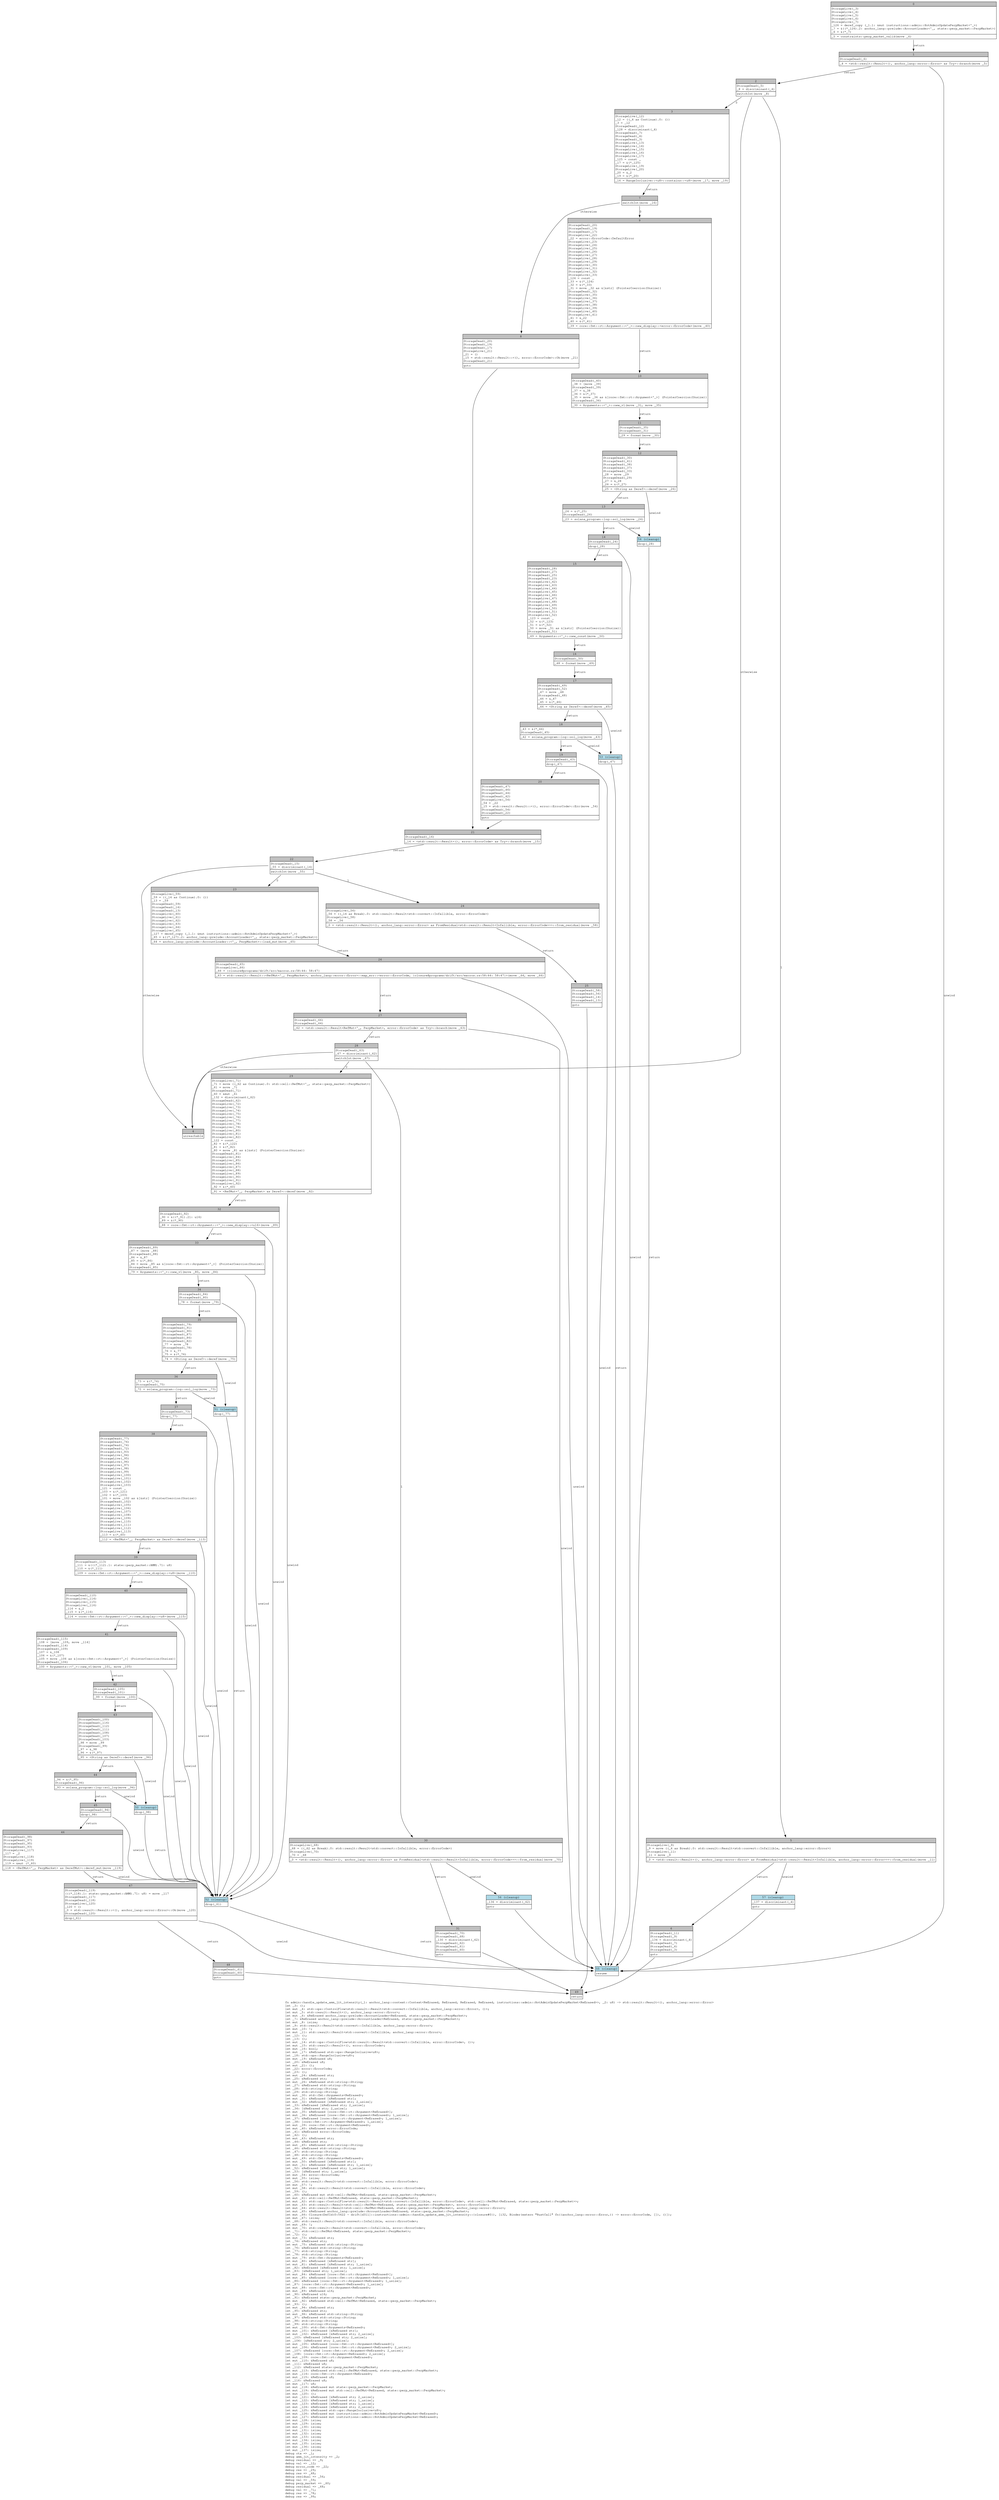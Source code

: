 digraph Mir_0_5621 {
    graph [fontname="Courier, monospace"];
    node [fontname="Courier, monospace"];
    edge [fontname="Courier, monospace"];
    label=<fn admin::handle_update_amm_jit_intensity(_1: anchor_lang::context::Context&lt;ReErased, ReErased, ReErased, ReErased, instructions::admin::HotAdminUpdatePerpMarket&lt;ReErased&gt;&gt;, _2: u8) -&gt; std::result::Result&lt;(), anchor_lang::error::Error&gt;<br align="left"/>let _3: ();<br align="left"/>let mut _4: std::ops::ControlFlow&lt;std::result::Result&lt;std::convert::Infallible, anchor_lang::error::Error&gt;, ()&gt;;<br align="left"/>let mut _5: std::result::Result&lt;(), anchor_lang::error::Error&gt;;<br align="left"/>let mut _6: &amp;ReErased anchor_lang::prelude::AccountLoader&lt;ReErased, state::perp_market::PerpMarket&gt;;<br align="left"/>let _7: &amp;ReErased anchor_lang::prelude::AccountLoader&lt;ReErased, state::perp_market::PerpMarket&gt;;<br align="left"/>let mut _8: isize;<br align="left"/>let _9: std::result::Result&lt;std::convert::Infallible, anchor_lang::error::Error&gt;;<br align="left"/>let mut _10: !;<br align="left"/>let mut _11: std::result::Result&lt;std::convert::Infallible, anchor_lang::error::Error&gt;;<br align="left"/>let _12: ();<br align="left"/>let _13: ();<br align="left"/>let mut _14: std::ops::ControlFlow&lt;std::result::Result&lt;std::convert::Infallible, error::ErrorCode&gt;, ()&gt;;<br align="left"/>let mut _15: std::result::Result&lt;(), error::ErrorCode&gt;;<br align="left"/>let mut _16: bool;<br align="left"/>let mut _17: &amp;ReErased std::ops::RangeInclusive&lt;u8&gt;;<br align="left"/>let _18: std::ops::RangeInclusive&lt;u8&gt;;<br align="left"/>let mut _19: &amp;ReErased u8;<br align="left"/>let _20: &amp;ReErased u8;<br align="left"/>let mut _21: ();<br align="left"/>let _22: error::ErrorCode;<br align="left"/>let _23: ();<br align="left"/>let mut _24: &amp;ReErased str;<br align="left"/>let _25: &amp;ReErased str;<br align="left"/>let mut _26: &amp;ReErased std::string::String;<br align="left"/>let _27: &amp;ReErased std::string::String;<br align="left"/>let _28: std::string::String;<br align="left"/>let _29: std::string::String;<br align="left"/>let mut _30: std::fmt::Arguments&lt;ReErased&gt;;<br align="left"/>let mut _31: &amp;ReErased [&amp;ReErased str];<br align="left"/>let mut _32: &amp;ReErased [&amp;ReErased str; 2_usize];<br align="left"/>let _33: &amp;ReErased [&amp;ReErased str; 2_usize];<br align="left"/>let _34: [&amp;ReErased str; 2_usize];<br align="left"/>let mut _35: &amp;ReErased [core::fmt::rt::Argument&lt;ReErased&gt;];<br align="left"/>let mut _36: &amp;ReErased [core::fmt::rt::Argument&lt;ReErased&gt;; 1_usize];<br align="left"/>let _37: &amp;ReErased [core::fmt::rt::Argument&lt;ReErased&gt;; 1_usize];<br align="left"/>let _38: [core::fmt::rt::Argument&lt;ReErased&gt;; 1_usize];<br align="left"/>let mut _39: core::fmt::rt::Argument&lt;ReErased&gt;;<br align="left"/>let mut _40: &amp;ReErased error::ErrorCode;<br align="left"/>let _41: &amp;ReErased error::ErrorCode;<br align="left"/>let _42: ();<br align="left"/>let mut _43: &amp;ReErased str;<br align="left"/>let _44: &amp;ReErased str;<br align="left"/>let mut _45: &amp;ReErased std::string::String;<br align="left"/>let _46: &amp;ReErased std::string::String;<br align="left"/>let _47: std::string::String;<br align="left"/>let _48: std::string::String;<br align="left"/>let mut _49: std::fmt::Arguments&lt;ReErased&gt;;<br align="left"/>let mut _50: &amp;ReErased [&amp;ReErased str];<br align="left"/>let mut _51: &amp;ReErased [&amp;ReErased str; 1_usize];<br align="left"/>let _52: &amp;ReErased [&amp;ReErased str; 1_usize];<br align="left"/>let _53: [&amp;ReErased str; 1_usize];<br align="left"/>let mut _54: error::ErrorCode;<br align="left"/>let mut _55: isize;<br align="left"/>let _56: std::result::Result&lt;std::convert::Infallible, error::ErrorCode&gt;;<br align="left"/>let mut _57: !;<br align="left"/>let mut _58: std::result::Result&lt;std::convert::Infallible, error::ErrorCode&gt;;<br align="left"/>let _59: ();<br align="left"/>let _60: &amp;ReErased mut std::cell::RefMut&lt;ReErased, state::perp_market::PerpMarket&gt;;<br align="left"/>let mut _61: std::cell::RefMut&lt;ReErased, state::perp_market::PerpMarket&gt;;<br align="left"/>let mut _62: std::ops::ControlFlow&lt;std::result::Result&lt;std::convert::Infallible, error::ErrorCode&gt;, std::cell::RefMut&lt;ReErased, state::perp_market::PerpMarket&gt;&gt;;<br align="left"/>let mut _63: std::result::Result&lt;std::cell::RefMut&lt;ReErased, state::perp_market::PerpMarket&gt;, error::ErrorCode&gt;;<br align="left"/>let mut _64: std::result::Result&lt;std::cell::RefMut&lt;ReErased, state::perp_market::PerpMarket&gt;, anchor_lang::error::Error&gt;;<br align="left"/>let mut _65: &amp;ReErased anchor_lang::prelude::AccountLoader&lt;ReErased, state::perp_market::PerpMarket&gt;;<br align="left"/>let mut _66: Closure(DefId(0:5622 ~ drift[d311]::instructions::admin::handle_update_amm_jit_intensity::{closure#0}), [i32, Binder(extern &quot;RustCall&quot; fn((anchor_lang::error::Error,)) -&gt; error::ErrorCode, []), ()]);<br align="left"/>let mut _67: isize;<br align="left"/>let _68: std::result::Result&lt;std::convert::Infallible, error::ErrorCode&gt;;<br align="left"/>let mut _69: !;<br align="left"/>let mut _70: std::result::Result&lt;std::convert::Infallible, error::ErrorCode&gt;;<br align="left"/>let _71: std::cell::RefMut&lt;ReErased, state::perp_market::PerpMarket&gt;;<br align="left"/>let _72: ();<br align="left"/>let mut _73: &amp;ReErased str;<br align="left"/>let _74: &amp;ReErased str;<br align="left"/>let mut _75: &amp;ReErased std::string::String;<br align="left"/>let _76: &amp;ReErased std::string::String;<br align="left"/>let _77: std::string::String;<br align="left"/>let _78: std::string::String;<br align="left"/>let mut _79: std::fmt::Arguments&lt;ReErased&gt;;<br align="left"/>let mut _80: &amp;ReErased [&amp;ReErased str];<br align="left"/>let mut _81: &amp;ReErased [&amp;ReErased str; 1_usize];<br align="left"/>let _82: &amp;ReErased [&amp;ReErased str; 1_usize];<br align="left"/>let _83: [&amp;ReErased str; 1_usize];<br align="left"/>let mut _84: &amp;ReErased [core::fmt::rt::Argument&lt;ReErased&gt;];<br align="left"/>let mut _85: &amp;ReErased [core::fmt::rt::Argument&lt;ReErased&gt;; 1_usize];<br align="left"/>let _86: &amp;ReErased [core::fmt::rt::Argument&lt;ReErased&gt;; 1_usize];<br align="left"/>let _87: [core::fmt::rt::Argument&lt;ReErased&gt;; 1_usize];<br align="left"/>let mut _88: core::fmt::rt::Argument&lt;ReErased&gt;;<br align="left"/>let mut _89: &amp;ReErased u16;<br align="left"/>let _90: &amp;ReErased u16;<br align="left"/>let _91: &amp;ReErased state::perp_market::PerpMarket;<br align="left"/>let mut _92: &amp;ReErased std::cell::RefMut&lt;ReErased, state::perp_market::PerpMarket&gt;;<br align="left"/>let _93: ();<br align="left"/>let mut _94: &amp;ReErased str;<br align="left"/>let _95: &amp;ReErased str;<br align="left"/>let mut _96: &amp;ReErased std::string::String;<br align="left"/>let _97: &amp;ReErased std::string::String;<br align="left"/>let _98: std::string::String;<br align="left"/>let _99: std::string::String;<br align="left"/>let mut _100: std::fmt::Arguments&lt;ReErased&gt;;<br align="left"/>let mut _101: &amp;ReErased [&amp;ReErased str];<br align="left"/>let mut _102: &amp;ReErased [&amp;ReErased str; 2_usize];<br align="left"/>let _103: &amp;ReErased [&amp;ReErased str; 2_usize];<br align="left"/>let _104: [&amp;ReErased str; 2_usize];<br align="left"/>let mut _105: &amp;ReErased [core::fmt::rt::Argument&lt;ReErased&gt;];<br align="left"/>let mut _106: &amp;ReErased [core::fmt::rt::Argument&lt;ReErased&gt;; 2_usize];<br align="left"/>let _107: &amp;ReErased [core::fmt::rt::Argument&lt;ReErased&gt;; 2_usize];<br align="left"/>let _108: [core::fmt::rt::Argument&lt;ReErased&gt;; 2_usize];<br align="left"/>let mut _109: core::fmt::rt::Argument&lt;ReErased&gt;;<br align="left"/>let mut _110: &amp;ReErased u8;<br align="left"/>let _111: &amp;ReErased u8;<br align="left"/>let _112: &amp;ReErased state::perp_market::PerpMarket;<br align="left"/>let mut _113: &amp;ReErased std::cell::RefMut&lt;ReErased, state::perp_market::PerpMarket&gt;;<br align="left"/>let mut _114: core::fmt::rt::Argument&lt;ReErased&gt;;<br align="left"/>let mut _115: &amp;ReErased u8;<br align="left"/>let _116: &amp;ReErased u8;<br align="left"/>let mut _117: u8;<br align="left"/>let mut _118: &amp;ReErased mut state::perp_market::PerpMarket;<br align="left"/>let mut _119: &amp;ReErased mut std::cell::RefMut&lt;ReErased, state::perp_market::PerpMarket&gt;;<br align="left"/>let mut _120: ();<br align="left"/>let mut _121: &amp;ReErased [&amp;ReErased str; 2_usize];<br align="left"/>let mut _122: &amp;ReErased [&amp;ReErased str; 1_usize];<br align="left"/>let mut _123: &amp;ReErased [&amp;ReErased str; 1_usize];<br align="left"/>let mut _124: &amp;ReErased [&amp;ReErased str; 2_usize];<br align="left"/>let mut _125: &amp;ReErased std::ops::RangeInclusive&lt;u8&gt;;<br align="left"/>let mut _126: &amp;ReErased mut instructions::admin::HotAdminUpdatePerpMarket&lt;ReErased&gt;;<br align="left"/>let mut _127: &amp;ReErased mut instructions::admin::HotAdminUpdatePerpMarket&lt;ReErased&gt;;<br align="left"/>let mut _128: isize;<br align="left"/>let mut _129: isize;<br align="left"/>let mut _130: isize;<br align="left"/>let mut _131: isize;<br align="left"/>let mut _132: isize;<br align="left"/>let mut _133: isize;<br align="left"/>let mut _134: isize;<br align="left"/>let mut _135: isize;<br align="left"/>let mut _136: isize;<br align="left"/>let mut _137: isize;<br align="left"/>debug ctx =&gt; _1;<br align="left"/>debug amm_jit_intensity =&gt; _2;<br align="left"/>debug residual =&gt; _9;<br align="left"/>debug val =&gt; _12;<br align="left"/>debug error_code =&gt; _22;<br align="left"/>debug res =&gt; _29;<br align="left"/>debug res =&gt; _48;<br align="left"/>debug residual =&gt; _56;<br align="left"/>debug val =&gt; _59;<br align="left"/>debug perp_market =&gt; _60;<br align="left"/>debug residual =&gt; _68;<br align="left"/>debug val =&gt; _71;<br align="left"/>debug res =&gt; _78;<br align="left"/>debug res =&gt; _99;<br align="left"/>>;
    bb0__0_5621 [shape="none", label=<<table border="0" cellborder="1" cellspacing="0"><tr><td bgcolor="gray" align="center" colspan="1">0</td></tr><tr><td align="left" balign="left">StorageLive(_3)<br/>StorageLive(_4)<br/>StorageLive(_5)<br/>StorageLive(_6)<br/>StorageLive(_7)<br/>_126 = deref_copy (_1.1: &amp;mut instructions::admin::HotAdminUpdatePerpMarket&lt;'_&gt;)<br/>_7 = &amp;((*_126).2: anchor_lang::prelude::AccountLoader&lt;'_, state::perp_market::PerpMarket&gt;)<br/>_6 = &amp;(*_7)<br/></td></tr><tr><td align="left">_5 = constraints::perp_market_valid(move _6)</td></tr></table>>];
    bb1__0_5621 [shape="none", label=<<table border="0" cellborder="1" cellspacing="0"><tr><td bgcolor="gray" align="center" colspan="1">1</td></tr><tr><td align="left" balign="left">StorageDead(_6)<br/></td></tr><tr><td align="left">_4 = &lt;std::result::Result&lt;(), anchor_lang::error::Error&gt; as Try&gt;::branch(move _5)</td></tr></table>>];
    bb2__0_5621 [shape="none", label=<<table border="0" cellborder="1" cellspacing="0"><tr><td bgcolor="gray" align="center" colspan="1">2</td></tr><tr><td align="left" balign="left">StorageDead(_5)<br/>_8 = discriminant(_4)<br/></td></tr><tr><td align="left">switchInt(move _8)</td></tr></table>>];
    bb3__0_5621 [shape="none", label=<<table border="0" cellborder="1" cellspacing="0"><tr><td bgcolor="gray" align="center" colspan="1">3</td></tr><tr><td align="left" balign="left">StorageLive(_12)<br/>_12 = ((_4 as Continue).0: ())<br/>_3 = _12<br/>StorageDead(_12)<br/>_128 = discriminant(_4)<br/>StorageDead(_7)<br/>StorageDead(_4)<br/>StorageDead(_3)<br/>StorageLive(_13)<br/>StorageLive(_14)<br/>StorageLive(_15)<br/>StorageLive(_16)<br/>StorageLive(_17)<br/>_125 = const _<br/>_17 = &amp;(*_125)<br/>StorageLive(_19)<br/>StorageLive(_20)<br/>_20 = &amp;_2<br/>_19 = &amp;(*_20)<br/></td></tr><tr><td align="left">_16 = RangeInclusive::&lt;u8&gt;::contains::&lt;u8&gt;(move _17, move _19)</td></tr></table>>];
    bb4__0_5621 [shape="none", label=<<table border="0" cellborder="1" cellspacing="0"><tr><td bgcolor="gray" align="center" colspan="1">4</td></tr><tr><td align="left">unreachable</td></tr></table>>];
    bb5__0_5621 [shape="none", label=<<table border="0" cellborder="1" cellspacing="0"><tr><td bgcolor="gray" align="center" colspan="1">5</td></tr><tr><td align="left" balign="left">StorageLive(_9)<br/>_9 = move ((_4 as Break).0: std::result::Result&lt;std::convert::Infallible, anchor_lang::error::Error&gt;)<br/>StorageLive(_11)<br/>_11 = move _9<br/></td></tr><tr><td align="left">_0 = &lt;std::result::Result&lt;(), anchor_lang::error::Error&gt; as FromResidual&lt;std::result::Result&lt;Infallible, anchor_lang::error::Error&gt;&gt;&gt;::from_residual(move _11)</td></tr></table>>];
    bb6__0_5621 [shape="none", label=<<table border="0" cellborder="1" cellspacing="0"><tr><td bgcolor="gray" align="center" colspan="1">6</td></tr><tr><td align="left" balign="left">StorageDead(_11)<br/>StorageDead(_9)<br/>_134 = discriminant(_4)<br/>StorageDead(_7)<br/>StorageDead(_4)<br/>StorageDead(_3)<br/></td></tr><tr><td align="left">goto</td></tr></table>>];
    bb7__0_5621 [shape="none", label=<<table border="0" cellborder="1" cellspacing="0"><tr><td bgcolor="gray" align="center" colspan="1">7</td></tr><tr><td align="left">switchInt(move _16)</td></tr></table>>];
    bb8__0_5621 [shape="none", label=<<table border="0" cellborder="1" cellspacing="0"><tr><td bgcolor="gray" align="center" colspan="1">8</td></tr><tr><td align="left" balign="left">StorageDead(_20)<br/>StorageDead(_19)<br/>StorageDead(_17)<br/>StorageLive(_21)<br/>_21 = ()<br/>_15 = std::result::Result::&lt;(), error::ErrorCode&gt;::Ok(move _21)<br/>StorageDead(_21)<br/></td></tr><tr><td align="left">goto</td></tr></table>>];
    bb9__0_5621 [shape="none", label=<<table border="0" cellborder="1" cellspacing="0"><tr><td bgcolor="gray" align="center" colspan="1">9</td></tr><tr><td align="left" balign="left">StorageDead(_20)<br/>StorageDead(_19)<br/>StorageDead(_17)<br/>StorageLive(_22)<br/>_22 = error::ErrorCode::DefaultError<br/>StorageLive(_23)<br/>StorageLive(_24)<br/>StorageLive(_25)<br/>StorageLive(_26)<br/>StorageLive(_27)<br/>StorageLive(_28)<br/>StorageLive(_29)<br/>StorageLive(_30)<br/>StorageLive(_31)<br/>StorageLive(_32)<br/>StorageLive(_33)<br/>_124 = const _<br/>_33 = &amp;(*_124)<br/>_32 = &amp;(*_33)<br/>_31 = move _32 as &amp;[&amp;str] (PointerCoercion(Unsize))<br/>StorageDead(_32)<br/>StorageLive(_35)<br/>StorageLive(_36)<br/>StorageLive(_37)<br/>StorageLive(_38)<br/>StorageLive(_39)<br/>StorageLive(_40)<br/>StorageLive(_41)<br/>_41 = &amp;_22<br/>_40 = &amp;(*_41)<br/></td></tr><tr><td align="left">_39 = core::fmt::rt::Argument::&lt;'_&gt;::new_display::&lt;error::ErrorCode&gt;(move _40)</td></tr></table>>];
    bb10__0_5621 [shape="none", label=<<table border="0" cellborder="1" cellspacing="0"><tr><td bgcolor="gray" align="center" colspan="1">10</td></tr><tr><td align="left" balign="left">StorageDead(_40)<br/>_38 = [move _39]<br/>StorageDead(_39)<br/>_37 = &amp;_38<br/>_36 = &amp;(*_37)<br/>_35 = move _36 as &amp;[core::fmt::rt::Argument&lt;'_&gt;] (PointerCoercion(Unsize))<br/>StorageDead(_36)<br/></td></tr><tr><td align="left">_30 = Arguments::&lt;'_&gt;::new_v1(move _31, move _35)</td></tr></table>>];
    bb11__0_5621 [shape="none", label=<<table border="0" cellborder="1" cellspacing="0"><tr><td bgcolor="gray" align="center" colspan="1">11</td></tr><tr><td align="left" balign="left">StorageDead(_35)<br/>StorageDead(_31)<br/></td></tr><tr><td align="left">_29 = format(move _30)</td></tr></table>>];
    bb12__0_5621 [shape="none", label=<<table border="0" cellborder="1" cellspacing="0"><tr><td bgcolor="gray" align="center" colspan="1">12</td></tr><tr><td align="left" balign="left">StorageDead(_30)<br/>StorageDead(_41)<br/>StorageDead(_38)<br/>StorageDead(_37)<br/>StorageDead(_33)<br/>_28 = move _29<br/>StorageDead(_29)<br/>_27 = &amp;_28<br/>_26 = &amp;(*_27)<br/></td></tr><tr><td align="left">_25 = &lt;String as Deref&gt;::deref(move _26)</td></tr></table>>];
    bb13__0_5621 [shape="none", label=<<table border="0" cellborder="1" cellspacing="0"><tr><td bgcolor="gray" align="center" colspan="1">13</td></tr><tr><td align="left" balign="left">_24 = &amp;(*_25)<br/>StorageDead(_26)<br/></td></tr><tr><td align="left">_23 = solana_program::log::sol_log(move _24)</td></tr></table>>];
    bb14__0_5621 [shape="none", label=<<table border="0" cellborder="1" cellspacing="0"><tr><td bgcolor="gray" align="center" colspan="1">14</td></tr><tr><td align="left" balign="left">StorageDead(_24)<br/></td></tr><tr><td align="left">drop(_28)</td></tr></table>>];
    bb15__0_5621 [shape="none", label=<<table border="0" cellborder="1" cellspacing="0"><tr><td bgcolor="gray" align="center" colspan="1">15</td></tr><tr><td align="left" balign="left">StorageDead(_28)<br/>StorageDead(_27)<br/>StorageDead(_25)<br/>StorageDead(_23)<br/>StorageLive(_42)<br/>StorageLive(_43)<br/>StorageLive(_44)<br/>StorageLive(_45)<br/>StorageLive(_46)<br/>StorageLive(_47)<br/>StorageLive(_48)<br/>StorageLive(_49)<br/>StorageLive(_50)<br/>StorageLive(_51)<br/>StorageLive(_52)<br/>_123 = const _<br/>_52 = &amp;(*_123)<br/>_51 = &amp;(*_52)<br/>_50 = move _51 as &amp;[&amp;str] (PointerCoercion(Unsize))<br/>StorageDead(_51)<br/></td></tr><tr><td align="left">_49 = Arguments::&lt;'_&gt;::new_const(move _50)</td></tr></table>>];
    bb16__0_5621 [shape="none", label=<<table border="0" cellborder="1" cellspacing="0"><tr><td bgcolor="gray" align="center" colspan="1">16</td></tr><tr><td align="left" balign="left">StorageDead(_50)<br/></td></tr><tr><td align="left">_48 = format(move _49)</td></tr></table>>];
    bb17__0_5621 [shape="none", label=<<table border="0" cellborder="1" cellspacing="0"><tr><td bgcolor="gray" align="center" colspan="1">17</td></tr><tr><td align="left" balign="left">StorageDead(_49)<br/>StorageDead(_52)<br/>_47 = move _48<br/>StorageDead(_48)<br/>_46 = &amp;_47<br/>_45 = &amp;(*_46)<br/></td></tr><tr><td align="left">_44 = &lt;String as Deref&gt;::deref(move _45)</td></tr></table>>];
    bb18__0_5621 [shape="none", label=<<table border="0" cellborder="1" cellspacing="0"><tr><td bgcolor="gray" align="center" colspan="1">18</td></tr><tr><td align="left" balign="left">_43 = &amp;(*_44)<br/>StorageDead(_45)<br/></td></tr><tr><td align="left">_42 = solana_program::log::sol_log(move _43)</td></tr></table>>];
    bb19__0_5621 [shape="none", label=<<table border="0" cellborder="1" cellspacing="0"><tr><td bgcolor="gray" align="center" colspan="1">19</td></tr><tr><td align="left" balign="left">StorageDead(_43)<br/></td></tr><tr><td align="left">drop(_47)</td></tr></table>>];
    bb20__0_5621 [shape="none", label=<<table border="0" cellborder="1" cellspacing="0"><tr><td bgcolor="gray" align="center" colspan="1">20</td></tr><tr><td align="left" balign="left">StorageDead(_47)<br/>StorageDead(_46)<br/>StorageDead(_44)<br/>StorageDead(_42)<br/>StorageLive(_54)<br/>_54 = _22<br/>_15 = std::result::Result::&lt;(), error::ErrorCode&gt;::Err(move _54)<br/>StorageDead(_54)<br/>StorageDead(_22)<br/></td></tr><tr><td align="left">goto</td></tr></table>>];
    bb21__0_5621 [shape="none", label=<<table border="0" cellborder="1" cellspacing="0"><tr><td bgcolor="gray" align="center" colspan="1">21</td></tr><tr><td align="left" balign="left">StorageDead(_16)<br/></td></tr><tr><td align="left">_14 = &lt;std::result::Result&lt;(), error::ErrorCode&gt; as Try&gt;::branch(move _15)</td></tr></table>>];
    bb22__0_5621 [shape="none", label=<<table border="0" cellborder="1" cellspacing="0"><tr><td bgcolor="gray" align="center" colspan="1">22</td></tr><tr><td align="left" balign="left">StorageDead(_15)<br/>_55 = discriminant(_14)<br/></td></tr><tr><td align="left">switchInt(move _55)</td></tr></table>>];
    bb23__0_5621 [shape="none", label=<<table border="0" cellborder="1" cellspacing="0"><tr><td bgcolor="gray" align="center" colspan="1">23</td></tr><tr><td align="left" balign="left">StorageLive(_59)<br/>_59 = ((_14 as Continue).0: ())<br/>_13 = _59<br/>StorageDead(_59)<br/>StorageDead(_14)<br/>StorageDead(_13)<br/>StorageLive(_60)<br/>StorageLive(_61)<br/>StorageLive(_62)<br/>StorageLive(_63)<br/>StorageLive(_64)<br/>StorageLive(_65)<br/>_127 = deref_copy (_1.1: &amp;mut instructions::admin::HotAdminUpdatePerpMarket&lt;'_&gt;)<br/>_65 = &amp;((*_127).2: anchor_lang::prelude::AccountLoader&lt;'_, state::perp_market::PerpMarket&gt;)<br/></td></tr><tr><td align="left">_64 = anchor_lang::prelude::AccountLoader::&lt;'_, PerpMarket&gt;::load_mut(move _65)</td></tr></table>>];
    bb24__0_5621 [shape="none", label=<<table border="0" cellborder="1" cellspacing="0"><tr><td bgcolor="gray" align="center" colspan="1">24</td></tr><tr><td align="left" balign="left">StorageLive(_56)<br/>_56 = ((_14 as Break).0: std::result::Result&lt;std::convert::Infallible, error::ErrorCode&gt;)<br/>StorageLive(_58)<br/>_58 = _56<br/></td></tr><tr><td align="left">_0 = &lt;std::result::Result&lt;(), anchor_lang::error::Error&gt; as FromResidual&lt;std::result::Result&lt;Infallible, error::ErrorCode&gt;&gt;&gt;::from_residual(move _58)</td></tr></table>>];
    bb25__0_5621 [shape="none", label=<<table border="0" cellborder="1" cellspacing="0"><tr><td bgcolor="gray" align="center" colspan="1">25</td></tr><tr><td align="left" balign="left">StorageDead(_58)<br/>StorageDead(_56)<br/>StorageDead(_14)<br/>StorageDead(_13)<br/></td></tr><tr><td align="left">goto</td></tr></table>>];
    bb26__0_5621 [shape="none", label=<<table border="0" cellborder="1" cellspacing="0"><tr><td bgcolor="gray" align="center" colspan="1">26</td></tr><tr><td align="left" balign="left">StorageDead(_65)<br/>StorageLive(_66)<br/>_66 = {closure@programs/drift/src/macros.rs:58:44: 58:47}<br/></td></tr><tr><td align="left">_63 = std::result::Result::&lt;RefMut&lt;'_, PerpMarket&gt;, anchor_lang::error::Error&gt;::map_err::&lt;error::ErrorCode, {closure@programs/drift/src/macros.rs:58:44: 58:47}&gt;(move _64, move _66)</td></tr></table>>];
    bb27__0_5621 [shape="none", label=<<table border="0" cellborder="1" cellspacing="0"><tr><td bgcolor="gray" align="center" colspan="1">27</td></tr><tr><td align="left" balign="left">StorageDead(_66)<br/>StorageDead(_64)<br/></td></tr><tr><td align="left">_62 = &lt;std::result::Result&lt;RefMut&lt;'_, PerpMarket&gt;, error::ErrorCode&gt; as Try&gt;::branch(move _63)</td></tr></table>>];
    bb28__0_5621 [shape="none", label=<<table border="0" cellborder="1" cellspacing="0"><tr><td bgcolor="gray" align="center" colspan="1">28</td></tr><tr><td align="left" balign="left">StorageDead(_63)<br/>_67 = discriminant(_62)<br/></td></tr><tr><td align="left">switchInt(move _67)</td></tr></table>>];
    bb29__0_5621 [shape="none", label=<<table border="0" cellborder="1" cellspacing="0"><tr><td bgcolor="gray" align="center" colspan="1">29</td></tr><tr><td align="left" balign="left">StorageLive(_71)<br/>_71 = move ((_62 as Continue).0: std::cell::RefMut&lt;'_, state::perp_market::PerpMarket&gt;)<br/>_61 = move _71<br/>StorageDead(_71)<br/>_60 = &amp;mut _61<br/>_132 = discriminant(_62)<br/>StorageDead(_62)<br/>StorageLive(_72)<br/>StorageLive(_73)<br/>StorageLive(_74)<br/>StorageLive(_75)<br/>StorageLive(_76)<br/>StorageLive(_77)<br/>StorageLive(_78)<br/>StorageLive(_79)<br/>StorageLive(_80)<br/>StorageLive(_81)<br/>StorageLive(_82)<br/>_122 = const _<br/>_82 = &amp;(*_122)<br/>_81 = &amp;(*_82)<br/>_80 = move _81 as &amp;[&amp;str] (PointerCoercion(Unsize))<br/>StorageDead(_81)<br/>StorageLive(_84)<br/>StorageLive(_85)<br/>StorageLive(_86)<br/>StorageLive(_87)<br/>StorageLive(_88)<br/>StorageLive(_89)<br/>StorageLive(_90)<br/>StorageLive(_91)<br/>StorageLive(_92)<br/>_92 = &amp;(*_60)<br/></td></tr><tr><td align="left">_91 = &lt;RefMut&lt;'_, PerpMarket&gt; as Deref&gt;::deref(move _92)</td></tr></table>>];
    bb30__0_5621 [shape="none", label=<<table border="0" cellborder="1" cellspacing="0"><tr><td bgcolor="gray" align="center" colspan="1">30</td></tr><tr><td align="left" balign="left">StorageLive(_68)<br/>_68 = ((_62 as Break).0: std::result::Result&lt;std::convert::Infallible, error::ErrorCode&gt;)<br/>StorageLive(_70)<br/>_70 = _68<br/></td></tr><tr><td align="left">_0 = &lt;std::result::Result&lt;(), anchor_lang::error::Error&gt; as FromResidual&lt;std::result::Result&lt;Infallible, error::ErrorCode&gt;&gt;&gt;::from_residual(move _70)</td></tr></table>>];
    bb31__0_5621 [shape="none", label=<<table border="0" cellborder="1" cellspacing="0"><tr><td bgcolor="gray" align="center" colspan="1">31</td></tr><tr><td align="left" balign="left">StorageDead(_70)<br/>StorageDead(_68)<br/>_130 = discriminant(_62)<br/>StorageDead(_62)<br/>StorageDead(_61)<br/>StorageDead(_60)<br/></td></tr><tr><td align="left">goto</td></tr></table>>];
    bb32__0_5621 [shape="none", label=<<table border="0" cellborder="1" cellspacing="0"><tr><td bgcolor="gray" align="center" colspan="1">32</td></tr><tr><td align="left" balign="left">StorageDead(_92)<br/>_90 = &amp;((*_91).21: u16)<br/>_89 = &amp;(*_90)<br/></td></tr><tr><td align="left">_88 = core::fmt::rt::Argument::&lt;'_&gt;::new_display::&lt;u16&gt;(move _89)</td></tr></table>>];
    bb33__0_5621 [shape="none", label=<<table border="0" cellborder="1" cellspacing="0"><tr><td bgcolor="gray" align="center" colspan="1">33</td></tr><tr><td align="left" balign="left">StorageDead(_89)<br/>_87 = [move _88]<br/>StorageDead(_88)<br/>_86 = &amp;_87<br/>_85 = &amp;(*_86)<br/>_84 = move _85 as &amp;[core::fmt::rt::Argument&lt;'_&gt;] (PointerCoercion(Unsize))<br/>StorageDead(_85)<br/></td></tr><tr><td align="left">_79 = Arguments::&lt;'_&gt;::new_v1(move _80, move _84)</td></tr></table>>];
    bb34__0_5621 [shape="none", label=<<table border="0" cellborder="1" cellspacing="0"><tr><td bgcolor="gray" align="center" colspan="1">34</td></tr><tr><td align="left" balign="left">StorageDead(_84)<br/>StorageDead(_80)<br/></td></tr><tr><td align="left">_78 = format(move _79)</td></tr></table>>];
    bb35__0_5621 [shape="none", label=<<table border="0" cellborder="1" cellspacing="0"><tr><td bgcolor="gray" align="center" colspan="1">35</td></tr><tr><td align="left" balign="left">StorageDead(_79)<br/>StorageDead(_91)<br/>StorageDead(_90)<br/>StorageDead(_87)<br/>StorageDead(_86)<br/>StorageDead(_82)<br/>_77 = move _78<br/>StorageDead(_78)<br/>_76 = &amp;_77<br/>_75 = &amp;(*_76)<br/></td></tr><tr><td align="left">_74 = &lt;String as Deref&gt;::deref(move _75)</td></tr></table>>];
    bb36__0_5621 [shape="none", label=<<table border="0" cellborder="1" cellspacing="0"><tr><td bgcolor="gray" align="center" colspan="1">36</td></tr><tr><td align="left" balign="left">_73 = &amp;(*_74)<br/>StorageDead(_75)<br/></td></tr><tr><td align="left">_72 = solana_program::log::sol_log(move _73)</td></tr></table>>];
    bb37__0_5621 [shape="none", label=<<table border="0" cellborder="1" cellspacing="0"><tr><td bgcolor="gray" align="center" colspan="1">37</td></tr><tr><td align="left" balign="left">StorageDead(_73)<br/></td></tr><tr><td align="left">drop(_77)</td></tr></table>>];
    bb38__0_5621 [shape="none", label=<<table border="0" cellborder="1" cellspacing="0"><tr><td bgcolor="gray" align="center" colspan="1">38</td></tr><tr><td align="left" balign="left">StorageDead(_77)<br/>StorageDead(_76)<br/>StorageDead(_74)<br/>StorageDead(_72)<br/>StorageLive(_93)<br/>StorageLive(_94)<br/>StorageLive(_95)<br/>StorageLive(_96)<br/>StorageLive(_97)<br/>StorageLive(_98)<br/>StorageLive(_99)<br/>StorageLive(_100)<br/>StorageLive(_101)<br/>StorageLive(_102)<br/>StorageLive(_103)<br/>_121 = const _<br/>_103 = &amp;(*_121)<br/>_102 = &amp;(*_103)<br/>_101 = move _102 as &amp;[&amp;str] (PointerCoercion(Unsize))<br/>StorageDead(_102)<br/>StorageLive(_105)<br/>StorageLive(_106)<br/>StorageLive(_107)<br/>StorageLive(_108)<br/>StorageLive(_109)<br/>StorageLive(_110)<br/>StorageLive(_111)<br/>StorageLive(_112)<br/>StorageLive(_113)<br/>_113 = &amp;(*_60)<br/></td></tr><tr><td align="left">_112 = &lt;RefMut&lt;'_, PerpMarket&gt; as Deref&gt;::deref(move _113)</td></tr></table>>];
    bb39__0_5621 [shape="none", label=<<table border="0" cellborder="1" cellspacing="0"><tr><td bgcolor="gray" align="center" colspan="1">39</td></tr><tr><td align="left" balign="left">StorageDead(_113)<br/>_111 = &amp;(((*_112).1: state::perp_market::AMM).71: u8)<br/>_110 = &amp;(*_111)<br/></td></tr><tr><td align="left">_109 = core::fmt::rt::Argument::&lt;'_&gt;::new_display::&lt;u8&gt;(move _110)</td></tr></table>>];
    bb40__0_5621 [shape="none", label=<<table border="0" cellborder="1" cellspacing="0"><tr><td bgcolor="gray" align="center" colspan="1">40</td></tr><tr><td align="left" balign="left">StorageDead(_110)<br/>StorageLive(_114)<br/>StorageLive(_115)<br/>StorageLive(_116)<br/>_116 = &amp;_2<br/>_115 = &amp;(*_116)<br/></td></tr><tr><td align="left">_114 = core::fmt::rt::Argument::&lt;'_&gt;::new_display::&lt;u8&gt;(move _115)</td></tr></table>>];
    bb41__0_5621 [shape="none", label=<<table border="0" cellborder="1" cellspacing="0"><tr><td bgcolor="gray" align="center" colspan="1">41</td></tr><tr><td align="left" balign="left">StorageDead(_115)<br/>_108 = [move _109, move _114]<br/>StorageDead(_114)<br/>StorageDead(_109)<br/>_107 = &amp;_108<br/>_106 = &amp;(*_107)<br/>_105 = move _106 as &amp;[core::fmt::rt::Argument&lt;'_&gt;] (PointerCoercion(Unsize))<br/>StorageDead(_106)<br/></td></tr><tr><td align="left">_100 = Arguments::&lt;'_&gt;::new_v1(move _101, move _105)</td></tr></table>>];
    bb42__0_5621 [shape="none", label=<<table border="0" cellborder="1" cellspacing="0"><tr><td bgcolor="gray" align="center" colspan="1">42</td></tr><tr><td align="left" balign="left">StorageDead(_105)<br/>StorageDead(_101)<br/></td></tr><tr><td align="left">_99 = format(move _100)</td></tr></table>>];
    bb43__0_5621 [shape="none", label=<<table border="0" cellborder="1" cellspacing="0"><tr><td bgcolor="gray" align="center" colspan="1">43</td></tr><tr><td align="left" balign="left">StorageDead(_100)<br/>StorageDead(_116)<br/>StorageDead(_112)<br/>StorageDead(_111)<br/>StorageDead(_108)<br/>StorageDead(_107)<br/>StorageDead(_103)<br/>_98 = move _99<br/>StorageDead(_99)<br/>_97 = &amp;_98<br/>_96 = &amp;(*_97)<br/></td></tr><tr><td align="left">_95 = &lt;String as Deref&gt;::deref(move _96)</td></tr></table>>];
    bb44__0_5621 [shape="none", label=<<table border="0" cellborder="1" cellspacing="0"><tr><td bgcolor="gray" align="center" colspan="1">44</td></tr><tr><td align="left" balign="left">_94 = &amp;(*_95)<br/>StorageDead(_96)<br/></td></tr><tr><td align="left">_93 = solana_program::log::sol_log(move _94)</td></tr></table>>];
    bb45__0_5621 [shape="none", label=<<table border="0" cellborder="1" cellspacing="0"><tr><td bgcolor="gray" align="center" colspan="1">45</td></tr><tr><td align="left" balign="left">StorageDead(_94)<br/></td></tr><tr><td align="left">drop(_98)</td></tr></table>>];
    bb46__0_5621 [shape="none", label=<<table border="0" cellborder="1" cellspacing="0"><tr><td bgcolor="gray" align="center" colspan="1">46</td></tr><tr><td align="left" balign="left">StorageDead(_98)<br/>StorageDead(_97)<br/>StorageDead(_95)<br/>StorageDead(_93)<br/>StorageLive(_117)<br/>_117 = _2<br/>StorageLive(_118)<br/>StorageLive(_119)<br/>_119 = &amp;mut (*_60)<br/></td></tr><tr><td align="left">_118 = &lt;RefMut&lt;'_, PerpMarket&gt; as DerefMut&gt;::deref_mut(move _119)</td></tr></table>>];
    bb47__0_5621 [shape="none", label=<<table border="0" cellborder="1" cellspacing="0"><tr><td bgcolor="gray" align="center" colspan="1">47</td></tr><tr><td align="left" balign="left">StorageDead(_119)<br/>(((*_118).1: state::perp_market::AMM).71: u8) = move _117<br/>StorageDead(_117)<br/>StorageDead(_118)<br/>StorageLive(_120)<br/>_120 = ()<br/>_0 = std::result::Result::&lt;(), anchor_lang::error::Error&gt;::Ok(move _120)<br/>StorageDead(_120)<br/></td></tr><tr><td align="left">drop(_61)</td></tr></table>>];
    bb48__0_5621 [shape="none", label=<<table border="0" cellborder="1" cellspacing="0"><tr><td bgcolor="gray" align="center" colspan="1">48</td></tr><tr><td align="left" balign="left">StorageDead(_61)<br/>StorageDead(_60)<br/></td></tr><tr><td align="left">goto</td></tr></table>>];
    bb49__0_5621 [shape="none", label=<<table border="0" cellborder="1" cellspacing="0"><tr><td bgcolor="gray" align="center" colspan="1">49</td></tr><tr><td align="left">return</td></tr></table>>];
    bb50__0_5621 [shape="none", label=<<table border="0" cellborder="1" cellspacing="0"><tr><td bgcolor="lightblue" align="center" colspan="1">50 (cleanup)</td></tr><tr><td align="left">drop(_98)</td></tr></table>>];
    bb51__0_5621 [shape="none", label=<<table border="0" cellborder="1" cellspacing="0"><tr><td bgcolor="lightblue" align="center" colspan="1">51 (cleanup)</td></tr><tr><td align="left">drop(_77)</td></tr></table>>];
    bb52__0_5621 [shape="none", label=<<table border="0" cellborder="1" cellspacing="0"><tr><td bgcolor="lightblue" align="center" colspan="1">52 (cleanup)</td></tr><tr><td align="left">drop(_61)</td></tr></table>>];
    bb53__0_5621 [shape="none", label=<<table border="0" cellborder="1" cellspacing="0"><tr><td bgcolor="lightblue" align="center" colspan="1">53 (cleanup)</td></tr><tr><td align="left">drop(_47)</td></tr></table>>];
    bb54__0_5621 [shape="none", label=<<table border="0" cellborder="1" cellspacing="0"><tr><td bgcolor="lightblue" align="center" colspan="1">54 (cleanup)</td></tr><tr><td align="left">drop(_28)</td></tr></table>>];
    bb55__0_5621 [shape="none", label=<<table border="0" cellborder="1" cellspacing="0"><tr><td bgcolor="lightblue" align="center" colspan="1">55 (cleanup)</td></tr><tr><td align="left">resume</td></tr></table>>];
    bb56__0_5621 [shape="none", label=<<table border="0" cellborder="1" cellspacing="0"><tr><td bgcolor="lightblue" align="center" colspan="1">56 (cleanup)</td></tr><tr><td align="left" balign="left">_136 = discriminant(_62)<br/></td></tr><tr><td align="left">goto</td></tr></table>>];
    bb57__0_5621 [shape="none", label=<<table border="0" cellborder="1" cellspacing="0"><tr><td bgcolor="lightblue" align="center" colspan="1">57 (cleanup)</td></tr><tr><td align="left" balign="left">_137 = discriminant(_4)<br/></td></tr><tr><td align="left">goto</td></tr></table>>];
    bb0__0_5621 -> bb1__0_5621 [label="return"];
    bb1__0_5621 -> bb2__0_5621 [label="return"];
    bb1__0_5621 -> bb55__0_5621 [label="unwind"];
    bb2__0_5621 -> bb3__0_5621 [label="0"];
    bb2__0_5621 -> bb5__0_5621 [label="1"];
    bb2__0_5621 -> bb4__0_5621 [label="otherwise"];
    bb3__0_5621 -> bb7__0_5621 [label="return"];
    bb5__0_5621 -> bb6__0_5621 [label="return"];
    bb5__0_5621 -> bb57__0_5621 [label="unwind"];
    bb6__0_5621 -> bb49__0_5621 [label=""];
    bb7__0_5621 -> bb9__0_5621 [label="0"];
    bb7__0_5621 -> bb8__0_5621 [label="otherwise"];
    bb8__0_5621 -> bb21__0_5621 [label=""];
    bb9__0_5621 -> bb10__0_5621 [label="return"];
    bb10__0_5621 -> bb11__0_5621 [label="return"];
    bb11__0_5621 -> bb12__0_5621 [label="return"];
    bb12__0_5621 -> bb13__0_5621 [label="return"];
    bb12__0_5621 -> bb54__0_5621 [label="unwind"];
    bb13__0_5621 -> bb14__0_5621 [label="return"];
    bb13__0_5621 -> bb54__0_5621 [label="unwind"];
    bb14__0_5621 -> bb15__0_5621 [label="return"];
    bb14__0_5621 -> bb55__0_5621 [label="unwind"];
    bb15__0_5621 -> bb16__0_5621 [label="return"];
    bb16__0_5621 -> bb17__0_5621 [label="return"];
    bb17__0_5621 -> bb18__0_5621 [label="return"];
    bb17__0_5621 -> bb53__0_5621 [label="unwind"];
    bb18__0_5621 -> bb19__0_5621 [label="return"];
    bb18__0_5621 -> bb53__0_5621 [label="unwind"];
    bb19__0_5621 -> bb20__0_5621 [label="return"];
    bb19__0_5621 -> bb55__0_5621 [label="unwind"];
    bb20__0_5621 -> bb21__0_5621 [label=""];
    bb21__0_5621 -> bb22__0_5621 [label="return"];
    bb22__0_5621 -> bb23__0_5621 [label="0"];
    bb22__0_5621 -> bb24__0_5621 [label="1"];
    bb22__0_5621 -> bb4__0_5621 [label="otherwise"];
    bb23__0_5621 -> bb26__0_5621 [label="return"];
    bb24__0_5621 -> bb25__0_5621 [label="return"];
    bb25__0_5621 -> bb49__0_5621 [label=""];
    bb26__0_5621 -> bb27__0_5621 [label="return"];
    bb26__0_5621 -> bb55__0_5621 [label="unwind"];
    bb27__0_5621 -> bb28__0_5621 [label="return"];
    bb27__0_5621 -> bb55__0_5621 [label="unwind"];
    bb28__0_5621 -> bb29__0_5621 [label="0"];
    bb28__0_5621 -> bb30__0_5621 [label="1"];
    bb28__0_5621 -> bb4__0_5621 [label="otherwise"];
    bb29__0_5621 -> bb32__0_5621 [label="return"];
    bb29__0_5621 -> bb52__0_5621 [label="unwind"];
    bb30__0_5621 -> bb31__0_5621 [label="return"];
    bb30__0_5621 -> bb56__0_5621 [label="unwind"];
    bb31__0_5621 -> bb49__0_5621 [label=""];
    bb32__0_5621 -> bb33__0_5621 [label="return"];
    bb32__0_5621 -> bb52__0_5621 [label="unwind"];
    bb33__0_5621 -> bb34__0_5621 [label="return"];
    bb33__0_5621 -> bb52__0_5621 [label="unwind"];
    bb34__0_5621 -> bb35__0_5621 [label="return"];
    bb34__0_5621 -> bb52__0_5621 [label="unwind"];
    bb35__0_5621 -> bb36__0_5621 [label="return"];
    bb35__0_5621 -> bb51__0_5621 [label="unwind"];
    bb36__0_5621 -> bb37__0_5621 [label="return"];
    bb36__0_5621 -> bb51__0_5621 [label="unwind"];
    bb37__0_5621 -> bb38__0_5621 [label="return"];
    bb37__0_5621 -> bb52__0_5621 [label="unwind"];
    bb38__0_5621 -> bb39__0_5621 [label="return"];
    bb38__0_5621 -> bb52__0_5621 [label="unwind"];
    bb39__0_5621 -> bb40__0_5621 [label="return"];
    bb39__0_5621 -> bb52__0_5621 [label="unwind"];
    bb40__0_5621 -> bb41__0_5621 [label="return"];
    bb40__0_5621 -> bb52__0_5621 [label="unwind"];
    bb41__0_5621 -> bb42__0_5621 [label="return"];
    bb41__0_5621 -> bb52__0_5621 [label="unwind"];
    bb42__0_5621 -> bb43__0_5621 [label="return"];
    bb42__0_5621 -> bb52__0_5621 [label="unwind"];
    bb43__0_5621 -> bb44__0_5621 [label="return"];
    bb43__0_5621 -> bb50__0_5621 [label="unwind"];
    bb44__0_5621 -> bb45__0_5621 [label="return"];
    bb44__0_5621 -> bb50__0_5621 [label="unwind"];
    bb45__0_5621 -> bb46__0_5621 [label="return"];
    bb45__0_5621 -> bb52__0_5621 [label="unwind"];
    bb46__0_5621 -> bb47__0_5621 [label="return"];
    bb46__0_5621 -> bb52__0_5621 [label="unwind"];
    bb47__0_5621 -> bb48__0_5621 [label="return"];
    bb47__0_5621 -> bb55__0_5621 [label="unwind"];
    bb48__0_5621 -> bb49__0_5621 [label=""];
    bb50__0_5621 -> bb52__0_5621 [label="return"];
    bb51__0_5621 -> bb52__0_5621 [label="return"];
    bb52__0_5621 -> bb55__0_5621 [label="return"];
    bb53__0_5621 -> bb55__0_5621 [label="return"];
    bb54__0_5621 -> bb55__0_5621 [label="return"];
    bb56__0_5621 -> bb55__0_5621 [label=""];
    bb57__0_5621 -> bb55__0_5621 [label=""];
}
